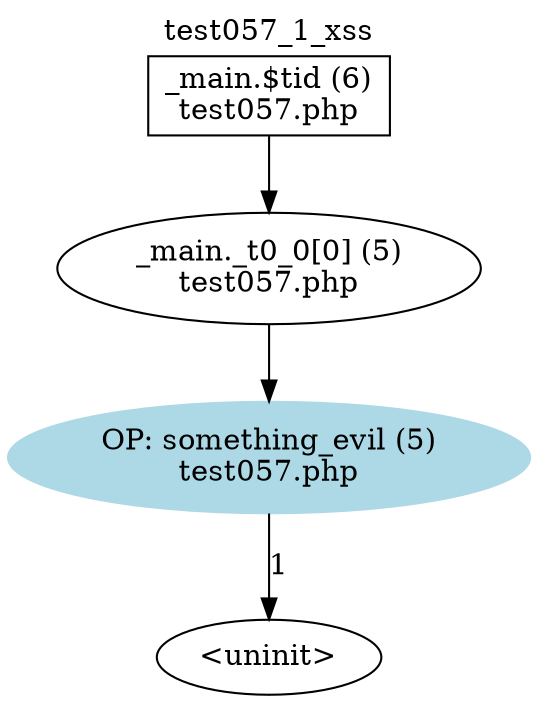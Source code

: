 digraph cfg {
  label="test057_1_xss";
  labelloc=t;
  n1 [shape=box, label="_main.$tid (6)\ntest057.php"];
  n2 [shape=ellipse, label="_main._t0_0[0] (5)\ntest057.php"];
  n3 [shape=ellipse, label="OP: something_evil (5)\ntest057.php",style=filled,color=lightblue];
  n4 [shape=ellipse, label="<uninit>"];
  n1 -> n2;
  n2 -> n3;
  n3 -> n4[label="1"];
}
